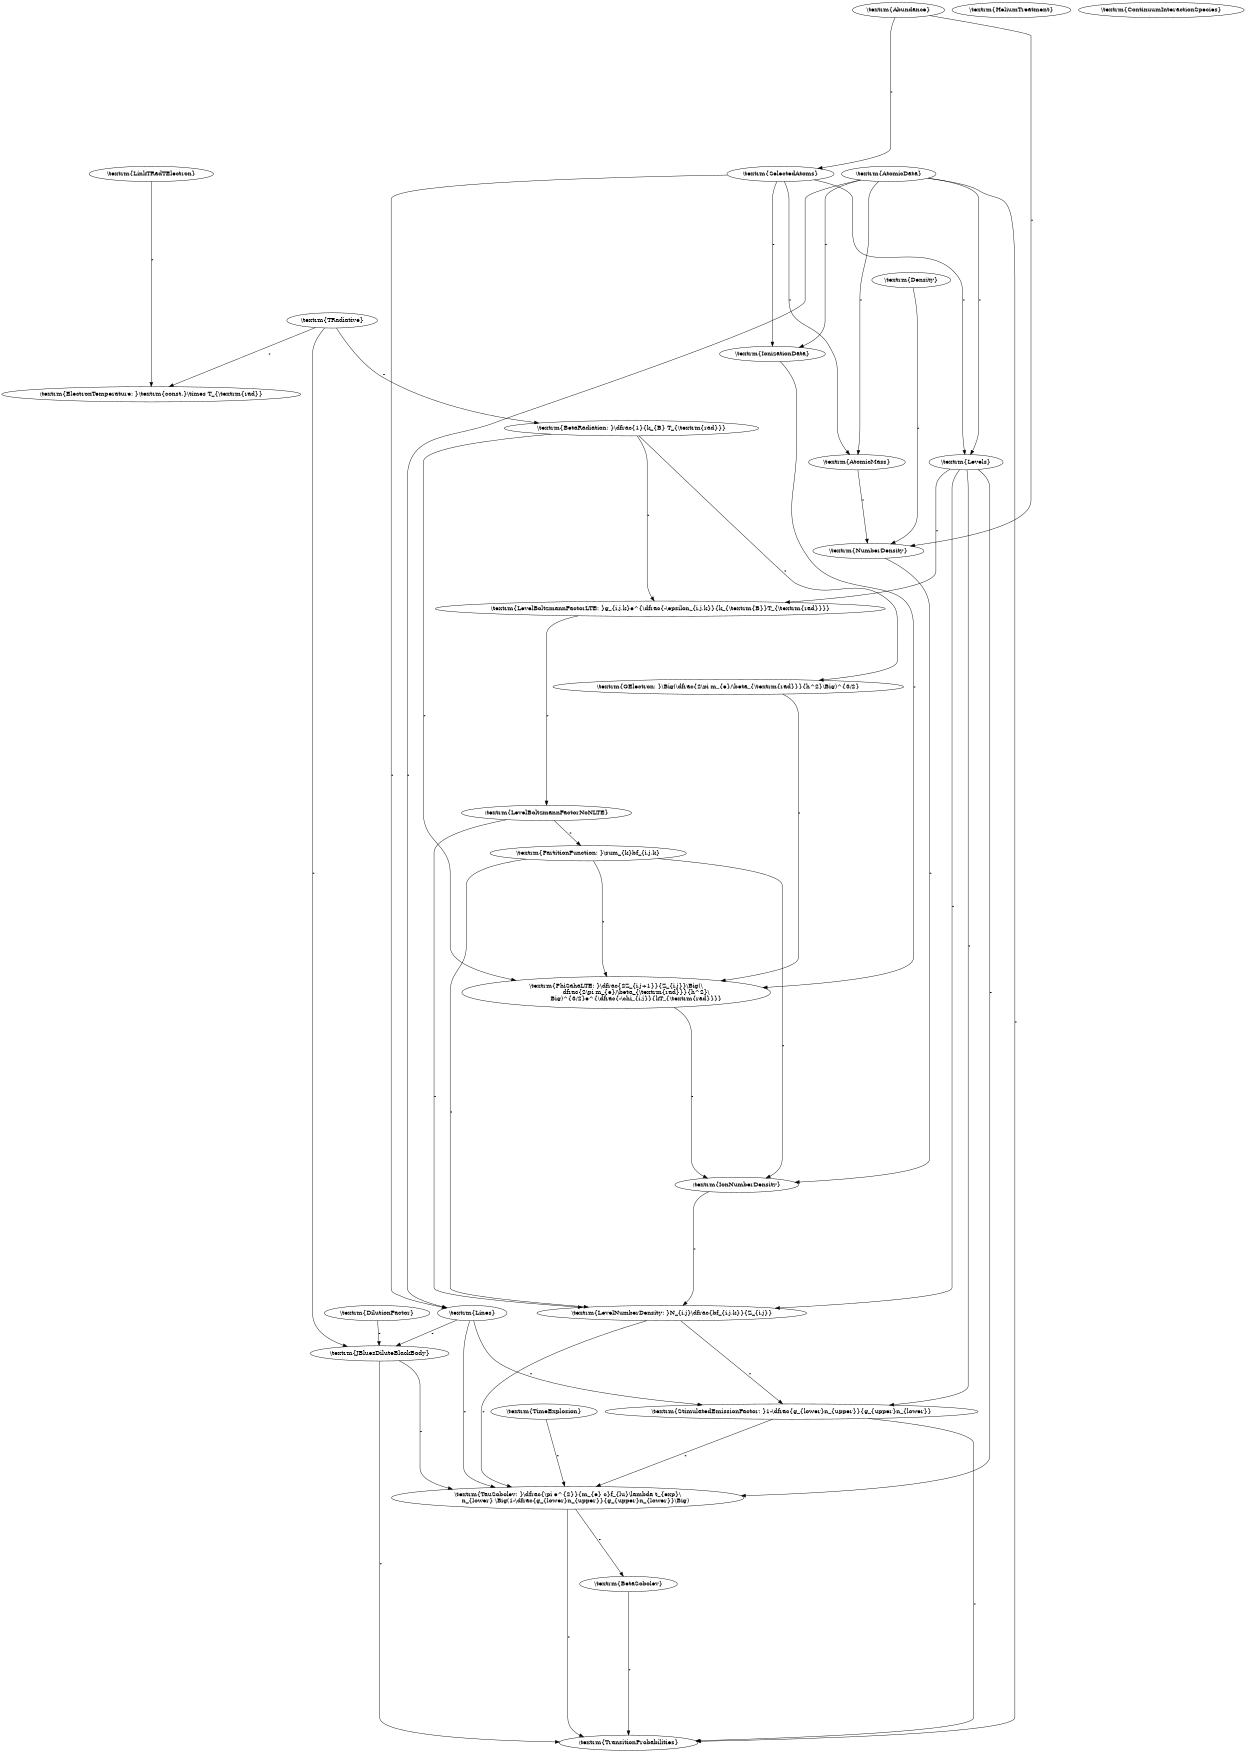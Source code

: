 strict digraph "" {
	ratio="fill";
	size="8.3,11.7!";
	margin=0;
	node [texmode="math"];
	edge[lblstyle="fill=white"];
	TRadiative	[label="\\textrm{TRadiative}"];
	BetaRadiation	[label="\\textrm{BetaRadiation: }\\dfrac{1}{k_{B} T_{\\textrm{rad}}}"];
	TRadiative -> BetaRadiation	[label="-",
		minlen=3.8785107619056083,
		texlbl="$T_{\\textrm{rad}}$"];
	ElectronTemperature	[label="\\textrm{ElectronTemperature: }\\textrm{const.}\\times T_{\\textrm{rad}}"];
	TRadiative -> ElectronTemperature	[label="-",
		minlen=2.335819413029442,
		texlbl="$T_{\\textrm{rad}}$"];
	JBluesDiluteBlackBody	[label="\\textrm{JBluesDiluteBlackBody}"];
	TRadiative -> JBluesDiluteBlackBody	[label="-",
		minlen=6.414586677339058,
		texlbl="$T_{\\textrm{rad}}$"];
	Abundance	[label="\\textrm{Abundance}"];
	NumberDensity	[label="\\textrm{NumberDensity}"];
	Abundance -> NumberDensity	[label="-",
		minlen=9.831924503954967,
		texlbl=abundance];
	SelectedAtoms	[label="\\textrm{SelectedAtoms}"];
	Abundance -> SelectedAtoms	[label="-",
		minlen=8.07434395928038,
		texlbl=abundance];
	Density	[label="\\textrm{Density}"];
	Density -> NumberDensity	[label="-",
		minlen=8.923932241968046,
		texlbl="$\\rho$"];
	TimeExplosion	[label="\\textrm{TimeExplosion}"];
	TauSobolev	[label="\\textrm{TauSobolev: }\\dfrac{\\pi e^{2}}{m_{e} c}f_{lu}\\lambda t_{exp}\\
        n_{lower} \\Big(1-\\dfrac{g_{lower}n_{upper}}{\
g_{upper}n_{lower}}\\Big)"];
	TimeExplosion -> TauSobolev	[label="-",
		minlen=3.2699335322658847,
		texlbl="$t_{\\textrm{exp}}$"];
	AtomicData	[label="\\textrm{AtomicData}"];
	Levels	[label="\\textrm{Levels}"];
	AtomicData -> Levels	[label="-",
		minlen=9.408137059298467,
		texlbl="atomic-data"];
	Lines	[label="\\textrm{Lines}"];
	AtomicData -> Lines	[label="-",
		minlen=5.622881540922336,
		texlbl="atomic-data"];
	AtomicMass	[label="\\textrm{AtomicMass}"];
	AtomicData -> AtomicMass	[label="-",
		minlen=9.40957316592007,
		texlbl="atomic-data"];
	IonizationData	[label="\\textrm{IonizationData}"];
	AtomicData -> IonizationData	[label="-",
		minlen=2.316150124485668,
		texlbl="atomic-data"];
	TransitionProbabilities	[label="\\textrm{TransitionProbabilities}"];
	AtomicData -> TransitionProbabilities	[label="-",
		minlen=3.182771554604537,
		texlbl="atomic-data"];
	DilutionFactor	[label="\\textrm{DilutionFactor}"];
	DilutionFactor -> JBluesDiluteBlackBody	[label="-",
		minlen=1.517718469397056,
		texlbl="$W$"];
	LinkTRadTElectron	[label="\\textrm{LinkTRadTElectron}"];
	LinkTRadTElectron -> ElectronTemperature	[label="-",
		minlen=7.2395115556801155,
		texlbl="$T_{\\textrm{electron}}/T_{\\textrm{rad}}$"];
	HeliumTreatment	[label="\\textrm{HeliumTreatment}"];
	ContinuumInteractionSpecies	[label="\\textrm{ContinuumInteractionSpecies}"];
	GElectron	[label="\\textrm{GElectron: }\\Big(\\dfrac{2\\pi m_{e}/\\beta_{\\textrm{rad}}}{h^2}\\Big)^{3/2}"];
	BetaRadiation -> GElectron	[label="-",
		minlen=9.997626102829914,
		texlbl="$\\beta_{\\textrm{rad}}$"];
	LevelBoltzmannFactorLTE	[label="\\textrm{LevelBoltzmannFactorLTE: }g_{i,j,k}e^{\\dfrac{-\\epsilon_{i,j,k}}{k_{\\textrm{B}}T_{\\textrm{rad}}}}"];
	BetaRadiation -> LevelBoltzmannFactorLTE	[label="-",
		minlen=6.750446965351455,
		texlbl="$\\beta_{\\textrm{rad}}$"];
	PhiSahaLTE	[label="\\textrm{PhiSahaLTE: }\\dfrac{2Z_{i,j+1}}{Z_{i,j}}\\Big(\\
                     dfrac{2\\pi m_{e}/\\beta_{\\textrm{rad}}}{h^2}\\
                     \
Big)^{3/2}e^{\\dfrac{-\\chi_{i,j}}{kT_{\\textrm{rad}}}}"];
	BetaRadiation -> PhiSahaLTE	[label="-",
		minlen=2.5242135533489707,
		texlbl="$\\beta_{\\textrm{rad}}$"];
	Levels -> TauSobolev	[label="-",
		minlen=5.939714363203642,
		texlbl="$\\textrm{levels}$"];
	StimulatedEmissionFactor	[label="\\textrm{StimulatedEmissionFactor: }1-\\dfrac{g_{lower}n_{upper}}{g_{upper}n_{lower}}"];
	Levels -> StimulatedEmissionFactor	[label="-",
		minlen=3.4317642615013004,
		texlbl="$\\textrm{levels}$"];
	Levels -> LevelBoltzmannFactorLTE	[label="-",
		minlen=5.5140475546826835,
		texlbl="$\\textrm{levels}$"];
	LevelNumberDensity	[label="\\textrm{LevelNumberDensity: }N_{i,j}\\dfrac{bf_{i,j,k}}{Z_{i,j}}"];
	Levels -> LevelNumberDensity	[label="-",
		minlen=1.1494409213390457,
		texlbl="$\\textrm{levels}$"];
	Lines -> TauSobolev	[label="-",
		minlen=6.1248060378015055,
		texlbl=lines];
	Lines -> StimulatedEmissionFactor	[label="-",
		minlen=2.3976130662927213,
		texlbl=lines];
	Lines -> JBluesDiluteBlackBody	[label="-",
		minlen=1.751239372473095,
		texlbl=nu];
	AtomicMass -> NumberDensity	[label="-",
		minlen=3.344108941162712,
		texlbl="atomic-mass"];
	PartitionFunction	[label="\\textrm{PartitionFunction: }\\sum_{k}bf_{i,j,k}"];
	PartitionFunction -> PhiSahaLTE	[label="-",
		minlen=5.5617165924962455,
		texlbl="$Z_{i,j}$"];
	PartitionFunction -> LevelNumberDensity	[label="-",
		minlen=9.542367497355956,
		texlbl="$Z_{i,j}$"];
	IonNumberDensity	[label="\\textrm{IonNumberDensity}"];
	PartitionFunction -> IonNumberDensity	[label="-",
		minlen=9.034261054457058,
		texlbl="$Z_{i,j}$"];
	GElectron -> PhiSahaLTE	[label="-",
		minlen=3.207642395107258,
		texlbl="$g_{\\textrm{electron}}$"];
	IonizationData -> PhiSahaLTE	[label="-",
		minlen=9.180010026653735,
		texlbl="ionization-data"];
	NumberDensity -> IonNumberDensity	[label="-",
		minlen=6.373079085855589,
		texlbl="$N_{i}$"];
	BetaSobolev	[label="\\textrm{BetaSobolev}"];
	TauSobolev -> BetaSobolev	[label="-",
		minlen=3.796292734264148,
		texlbl="$\\tau_{\\textrm{sobolev}}$"];
	TauSobolev -> TransitionProbabilities	[label="-",
		minlen=5.040701065498623,
		texlbl="$\\tau_{\\textrm{sobolev}}$"];
	StimulatedEmissionFactor -> TauSobolev	[label="-",
		minlen=3.9289924183328906,
		texlbl="stimulated-emission-factor"];
	StimulatedEmissionFactor -> TransitionProbabilities	[label="-",
		minlen=6.454002853032068,
		texlbl="stimulated-emission-factor"];
	SelectedAtoms -> Levels	[label="-",
		minlen=9.289322785754436,
		texlbl="selected-atoms"];
	SelectedAtoms -> Lines	[label="-",
		minlen=3.2845249776125094,
		texlbl="selected-atoms"];
	SelectedAtoms -> AtomicMass	[label="-",
		minlen=4.1682238161925005,
		texlbl="selected-atoms"];
	SelectedAtoms -> IonizationData	[label="-",
		minlen=6.037161391016634,
		texlbl="selected-atoms"];
	JBluesDiluteBlackBody -> TauSobolev	[label="-",
		minlen=2.0257220923122654,
		texlbl="$J$"];
	JBluesDiluteBlackBody -> TransitionProbabilities	[label="-",
		minlen=2.0291283463686893,
		texlbl="$J$"];
	LevelBoltzmannFactorNoNLTE	[label="\\textrm{LevelBoltzmannFactorNoNLTE}"];
	LevelBoltzmannFactorLTE -> LevelBoltzmannFactorNoNLTE	[label="-",
		minlen=9.523484441183795,
		texlbl="$bf_{i,j,k}$"];
	PhiSahaLTE -> IonNumberDensity	[label="-",
		minlen=8.011494939924752,
		texlbl="$\\Phi$"];
	LevelBoltzmannFactorNoNLTE -> PartitionFunction	[label="-",
		minlen=1.7103299157719878,
		texlbl="level-boltzmann-factor"];
	LevelBoltzmannFactorNoNLTE -> LevelNumberDensity	[label="-",
		minlen=8.764504721920826,
		texlbl="level-boltzmann-factor"];
	BetaSobolev -> TransitionProbabilities	[label="-",
		minlen=7.656153493981899,
		texlbl="$\\beta_{\\textrm{sobolev}}$"];
	LevelNumberDensity -> TauSobolev	[label="-",
		minlen=5.763800876567901,
		texlbl="$N_{i,j,k}$"];
	LevelNumberDensity -> StimulatedEmissionFactor	[label="-",
		minlen=3.248672240861411,
		texlbl="$N_{i,j,k}$"];
	IonNumberDensity -> LevelNumberDensity	[label="-",
		minlen=6.564923320797648,
		texlbl="$N_{i,j}$"];
}
